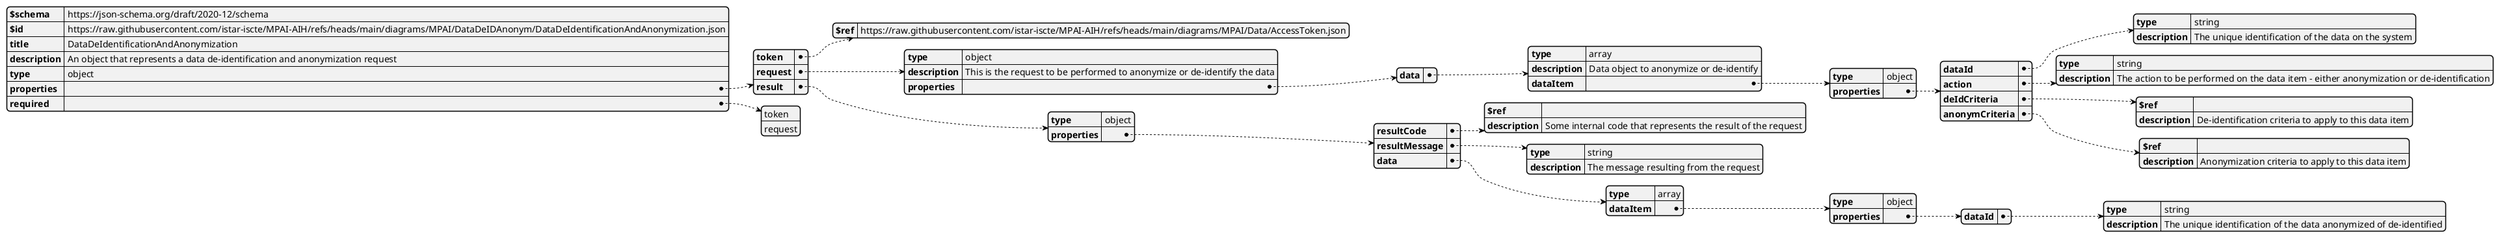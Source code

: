 @startjson
{
  "$schema": "https://json-schema.org/draft/2020-12/schema",
  "$id": "https://raw.githubusercontent.com/istar-iscte/MPAI-AIH/refs/heads/main/diagrams/MPAI/DataDeIDAnonym/DataDeIdentificationAndAnonymization.json",
  "title": "DataDeIdentificationAndAnonymization",
  "description": "An object that represents a data de-identification and anonymization request",
  "type": "object",
  "properties": {
    "token": {
      "$ref": "https://raw.githubusercontent.com/istar-iscte/MPAI-AIH/refs/heads/main/diagrams/MPAI/Data/AccessToken.json"
    },
    "request": {
      "type": "object",
      "description": "This is the request to be performed to anonymize or de-identify the data",
      "properties": {
        "data": {
          "type": "array",
          "description": "Data object to anonymize or de-identify",
          "dataItem": {
            "type": "object",
            "properties": {
              "dataId": {
                "type": "string",
                "description": "The unique identification of the data on the system"
              },
              "action": {
                "type": "string",
                "description": "The action to be performed on the data item - either anonymization or de-identification"
              },
              "deIdCriteria": {
                "$ref": "",
                "description": "De-identification criteria to apply to this data item"
              },
              "anonymCriteria": {
                "$ref": "",
                "description": "Anonymization criteria to apply to this data item"
              }
            }
          }
        }
      }
    },
    "result": {
      "type": "object",
      "properties": {
        "resultCode": {
          "$ref": "",
          "description": "Some internal code that represents the result of the request"
        },
        "resultMessage": {
          "type": "string",
          "description": "The message resulting from the request"
        },
        "data": {
          "type": "array",
          "dataItem": {
            "type": "object",
            "properties": {
              "dataId": {
                "type": "string",
                "description": "The unique identification of the data anonymized of de-identified"
              }
            }
          }
        }
      }
    }
  },
  "required": ["token", "request"]
}
@endjson